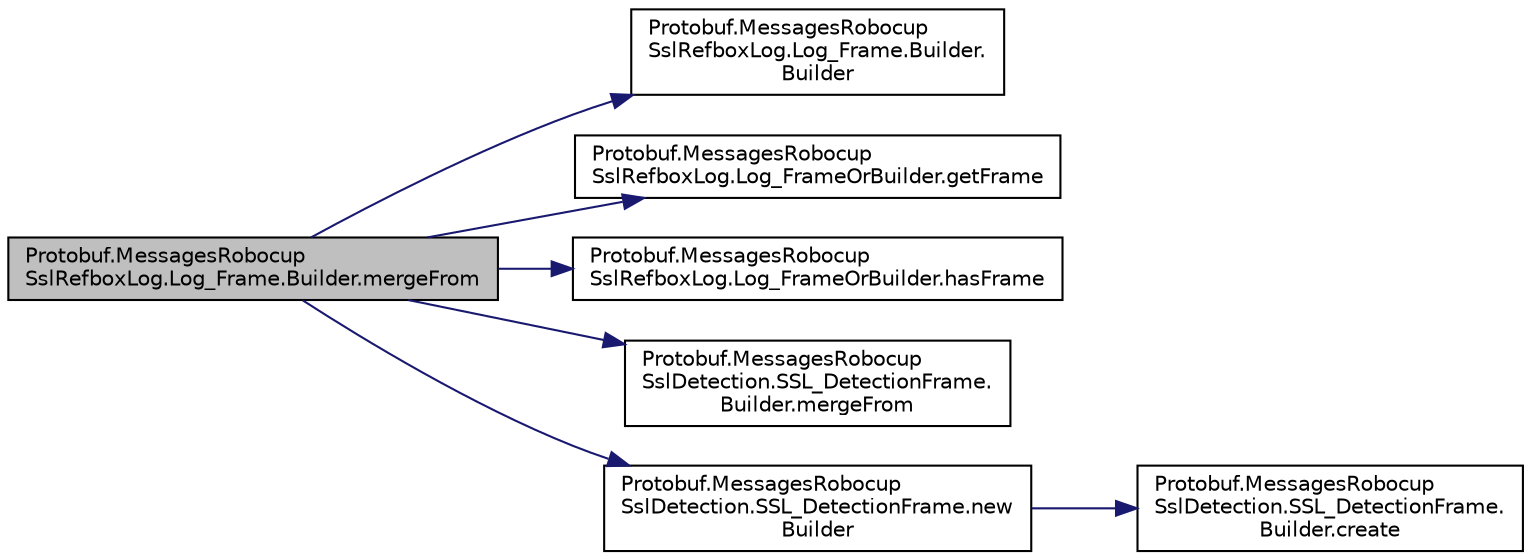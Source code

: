 digraph "Protobuf.MessagesRobocupSslRefboxLog.Log_Frame.Builder.mergeFrom"
{
 // INTERACTIVE_SVG=YES
  edge [fontname="Helvetica",fontsize="10",labelfontname="Helvetica",labelfontsize="10"];
  node [fontname="Helvetica",fontsize="10",shape=record];
  rankdir="LR";
  Node1 [label="Protobuf.MessagesRobocup\lSslRefboxLog.Log_Frame.Builder.mergeFrom",height=0.2,width=0.4,color="black", fillcolor="grey75", style="filled", fontcolor="black"];
  Node1 -> Node2 [color="midnightblue",fontsize="10",style="solid",fontname="Helvetica"];
  Node2 [label="Protobuf.MessagesRobocup\lSslRefboxLog.Log_Frame.Builder.\lBuilder",height=0.2,width=0.4,color="black", fillcolor="white", style="filled",URL="$dc/ddb/class_protobuf_1_1_messages_robocup_ssl_refbox_log_1_1_log___frame_1_1_builder.html#aab38474949797acec056dd6fbdea618d"];
  Node1 -> Node3 [color="midnightblue",fontsize="10",style="solid",fontname="Helvetica"];
  Node3 [label="Protobuf.MessagesRobocup\lSslRefboxLog.Log_FrameOrBuilder.getFrame",height=0.2,width=0.4,color="black", fillcolor="white", style="filled",URL="$d7/d35/interface_protobuf_1_1_messages_robocup_ssl_refbox_log_1_1_log___frame_or_builder.html#aad5c2bbcfa185797221df6ee16e9cd82"];
  Node1 -> Node4 [color="midnightblue",fontsize="10",style="solid",fontname="Helvetica"];
  Node4 [label="Protobuf.MessagesRobocup\lSslRefboxLog.Log_FrameOrBuilder.hasFrame",height=0.2,width=0.4,color="black", fillcolor="white", style="filled",URL="$d7/d35/interface_protobuf_1_1_messages_robocup_ssl_refbox_log_1_1_log___frame_or_builder.html#a89a84640f4078ae6d028f8758a890c3b"];
  Node1 -> Node5 [color="midnightblue",fontsize="10",style="solid",fontname="Helvetica"];
  Node5 [label="Protobuf.MessagesRobocup\lSslDetection.SSL_DetectionFrame.\lBuilder.mergeFrom",height=0.2,width=0.4,color="black", fillcolor="white", style="filled",URL="$d4/dcb/class_protobuf_1_1_messages_robocup_ssl_detection_1_1_s_s_l___detection_frame_1_1_builder.html#acbc3047c1365734c1cfcc3bdbe883594"];
  Node1 -> Node6 [color="midnightblue",fontsize="10",style="solid",fontname="Helvetica"];
  Node6 [label="Protobuf.MessagesRobocup\lSslDetection.SSL_DetectionFrame.new\lBuilder",height=0.2,width=0.4,color="black", fillcolor="white", style="filled",URL="$da/d21/class_protobuf_1_1_messages_robocup_ssl_detection_1_1_s_s_l___detection_frame.html#ac53f184aa8acefa40866f0f19dfd8e31"];
  Node6 -> Node7 [color="midnightblue",fontsize="10",style="solid",fontname="Helvetica"];
  Node7 [label="Protobuf.MessagesRobocup\lSslDetection.SSL_DetectionFrame.\lBuilder.create",height=0.2,width=0.4,color="black", fillcolor="white", style="filled",URL="$d4/dcb/class_protobuf_1_1_messages_robocup_ssl_detection_1_1_s_s_l___detection_frame_1_1_builder.html#a6c5c6f73e4471119bfcea5169a419bae"];
}
